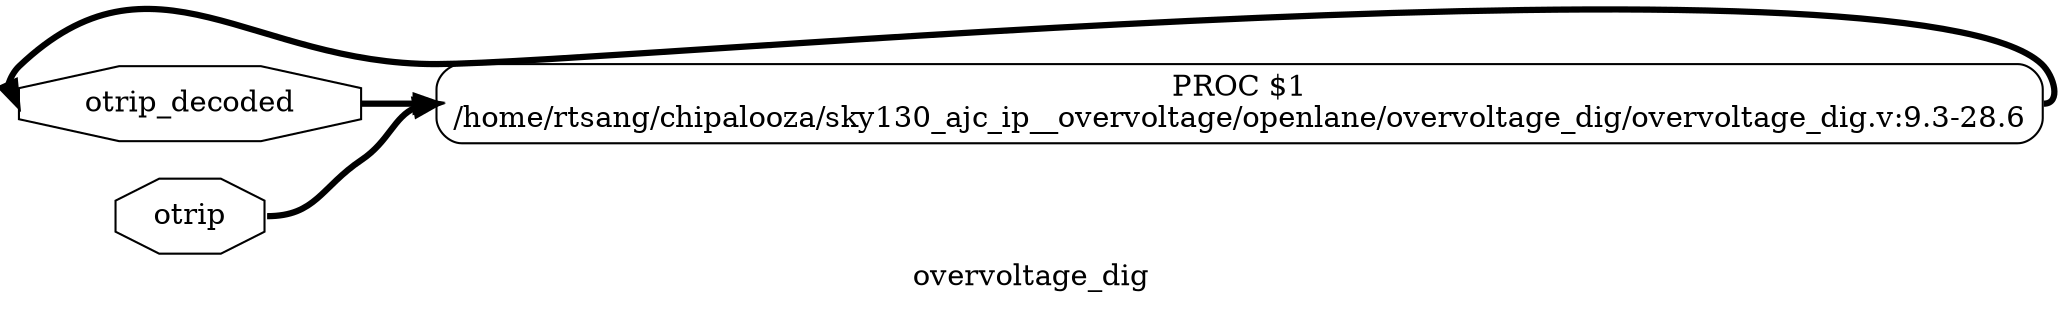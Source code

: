 digraph "overvoltage_dig" {
label="overvoltage_dig";
rankdir="LR";
remincross=true;
n3 [ shape=octagon, label="otrip_decoded", color="black", fontcolor="black" ];
n4 [ shape=octagon, label="otrip", color="black", fontcolor="black" ];
p0 [shape=box, style=rounded, label="PROC $1\n/home/rtsang/chipalooza/sky130_ajc_ip__overvoltage/openlane/overvoltage_dig/overvoltage_dig.v:9.3-28.6", ];
p0:e -> n3:w [color="black", fontcolor="black", style="setlinewidth(3)", label=""];
n3:e -> p0:w [color="black", fontcolor="black", style="setlinewidth(3)", label=""];
n4:e -> p0:w [color="black", fontcolor="black", style="setlinewidth(3)", label=""];
}
